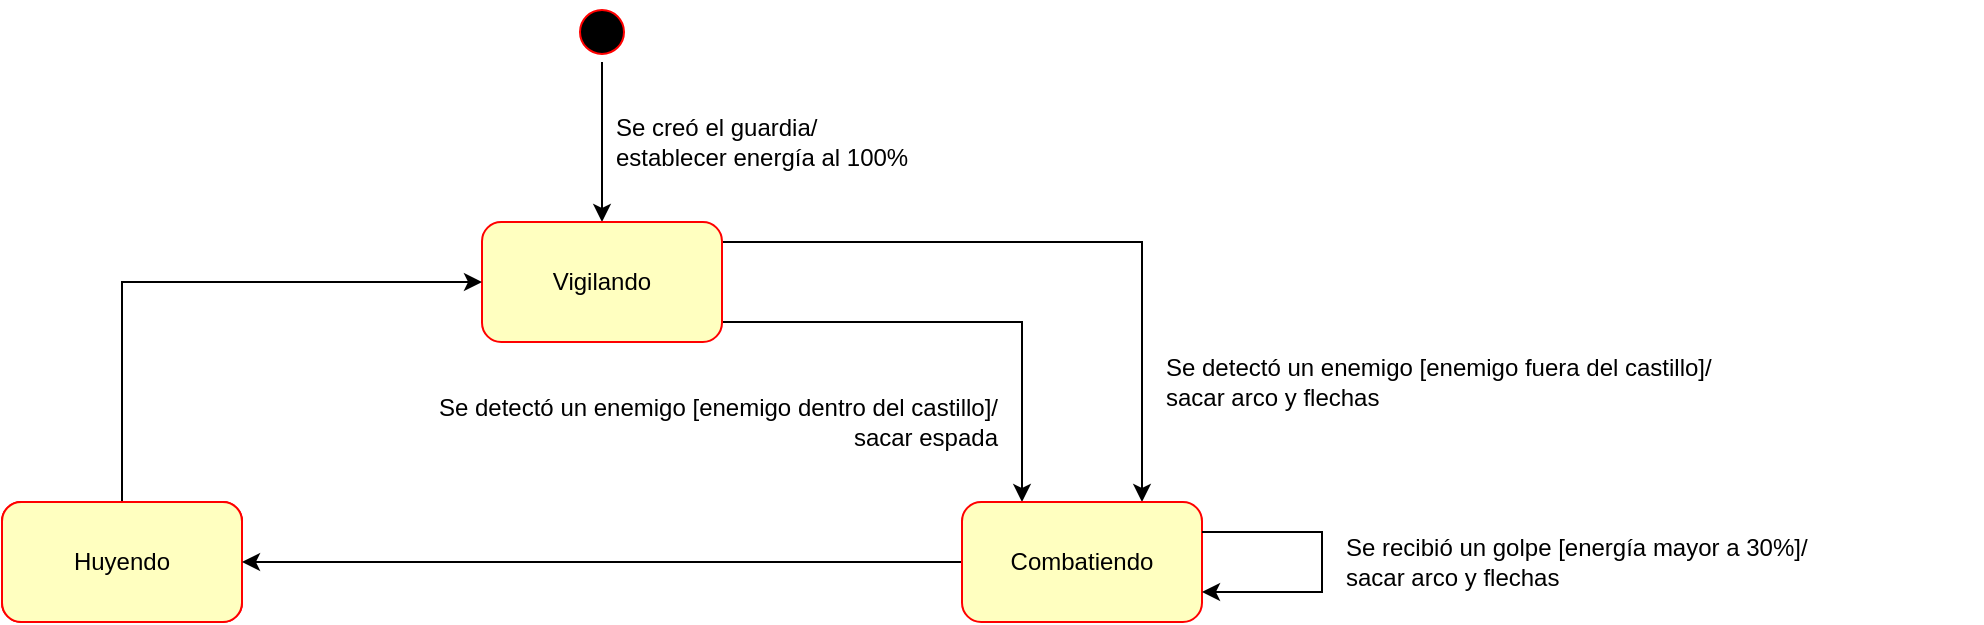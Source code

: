 <mxfile version="13.8.0" type="github">
  <diagram id="YNvZwJrBOYFxlkn6kkAn" name="Page-1">
    <mxGraphModel dx="731" dy="762" grid="1" gridSize="10" guides="1" tooltips="1" connect="1" arrows="1" fold="1" page="1" pageScale="1" pageWidth="850" pageHeight="1100" math="0" shadow="0">
      <root>
        <mxCell id="0" />
        <mxCell id="1" parent="0" />
        <mxCell id="6laZq1fDUzcg9IqnlFVi-5" style="edgeStyle=orthogonalEdgeStyle;rounded=0;orthogonalLoop=1;jettySize=auto;html=1;entryX=0.5;entryY=0;entryDx=0;entryDy=0;" edge="1" parent="1" source="6laZq1fDUzcg9IqnlFVi-1" target="6laZq1fDUzcg9IqnlFVi-3">
          <mxGeometry relative="1" as="geometry" />
        </mxCell>
        <mxCell id="6laZq1fDUzcg9IqnlFVi-1" value="" style="ellipse;html=1;shape=startState;fillColor=#000000;strokeColor=#ff0000;" vertex="1" parent="1">
          <mxGeometry x="385" y="50" width="30" height="30" as="geometry" />
        </mxCell>
        <mxCell id="6laZq1fDUzcg9IqnlFVi-11" style="edgeStyle=orthogonalEdgeStyle;rounded=0;orthogonalLoop=1;jettySize=auto;html=1;entryX=0.75;entryY=0;entryDx=0;entryDy=0;" edge="1" parent="1" source="6laZq1fDUzcg9IqnlFVi-3" target="6laZq1fDUzcg9IqnlFVi-8">
          <mxGeometry relative="1" as="geometry">
            <Array as="points">
              <mxPoint x="670" y="170" />
            </Array>
          </mxGeometry>
        </mxCell>
        <mxCell id="6laZq1fDUzcg9IqnlFVi-12" style="edgeStyle=orthogonalEdgeStyle;rounded=0;orthogonalLoop=1;jettySize=auto;html=1;entryX=0.25;entryY=0;entryDx=0;entryDy=0;" edge="1" parent="1" source="6laZq1fDUzcg9IqnlFVi-3" target="6laZq1fDUzcg9IqnlFVi-8">
          <mxGeometry relative="1" as="geometry">
            <Array as="points">
              <mxPoint x="610" y="210" />
            </Array>
          </mxGeometry>
        </mxCell>
        <mxCell id="6laZq1fDUzcg9IqnlFVi-3" value="Vigilando" style="rounded=1;whiteSpace=wrap;html=1;arcSize=16;fontColor=#000000;fillColor=#ffffc0;strokeColor=#ff0000;" vertex="1" parent="1">
          <mxGeometry x="340" y="160" width="120" height="60" as="geometry" />
        </mxCell>
        <mxCell id="6laZq1fDUzcg9IqnlFVi-6" value="Huyendo" style="rounded=1;whiteSpace=wrap;html=1;arcSize=16;fontColor=#000000;fillColor=#ffffc0;strokeColor=#ff0000;" vertex="1" parent="1">
          <mxGeometry x="100" y="300" width="120" height="60" as="geometry" />
        </mxCell>
        <mxCell id="6laZq1fDUzcg9IqnlFVi-9" style="edgeStyle=orthogonalEdgeStyle;rounded=0;orthogonalLoop=1;jettySize=auto;html=1;entryX=0;entryY=0.5;entryDx=0;entryDy=0;" edge="1" parent="1" source="6laZq1fDUzcg9IqnlFVi-7" target="6laZq1fDUzcg9IqnlFVi-3">
          <mxGeometry relative="1" as="geometry">
            <Array as="points">
              <mxPoint x="160" y="190" />
            </Array>
          </mxGeometry>
        </mxCell>
        <mxCell id="6laZq1fDUzcg9IqnlFVi-7" value="Huyendo" style="rounded=1;whiteSpace=wrap;html=1;arcSize=16;fontColor=#000000;fillColor=#ffffc0;strokeColor=#ff0000;" vertex="1" parent="1">
          <mxGeometry x="100" y="300" width="120" height="60" as="geometry" />
        </mxCell>
        <mxCell id="6laZq1fDUzcg9IqnlFVi-10" style="edgeStyle=orthogonalEdgeStyle;rounded=0;orthogonalLoop=1;jettySize=auto;html=1;entryX=1;entryY=0.5;entryDx=0;entryDy=0;" edge="1" parent="1" source="6laZq1fDUzcg9IqnlFVi-8" target="6laZq1fDUzcg9IqnlFVi-7">
          <mxGeometry relative="1" as="geometry" />
        </mxCell>
        <mxCell id="6laZq1fDUzcg9IqnlFVi-8" value="Combatiendo" style="rounded=1;whiteSpace=wrap;html=1;arcSize=16;fontColor=#000000;fillColor=#ffffc0;strokeColor=#ff0000;" vertex="1" parent="1">
          <mxGeometry x="580" y="300" width="120" height="60" as="geometry" />
        </mxCell>
        <mxCell id="6laZq1fDUzcg9IqnlFVi-13" value="&lt;div&gt;Se creó el guardia/&lt;/div&gt;&lt;div&gt;establecer energía al 100%&lt;br&gt;&lt;/div&gt;" style="text;html=1;strokeColor=none;fillColor=none;align=left;verticalAlign=middle;whiteSpace=wrap;rounded=0;" vertex="1" parent="1">
          <mxGeometry x="405" y="100" width="165" height="40" as="geometry" />
        </mxCell>
        <mxCell id="6laZq1fDUzcg9IqnlFVi-14" value="&lt;div&gt;Se detectó un enemigo [enemigo fuera del castillo]/&lt;/div&gt;&lt;div&gt;sacar arco y flechas&lt;br&gt;&lt;/div&gt;" style="text;html=1;strokeColor=none;fillColor=none;align=left;verticalAlign=middle;whiteSpace=wrap;rounded=0;" vertex="1" parent="1">
          <mxGeometry x="680" y="220" width="320" height="40" as="geometry" />
        </mxCell>
        <mxCell id="6laZq1fDUzcg9IqnlFVi-15" value="&lt;div align=&quot;right&quot;&gt;Se detectó un enemigo [enemigo dentro del castillo]/&lt;/div&gt;&lt;div align=&quot;right&quot;&gt;sacar espada&lt;br&gt;&lt;/div&gt;" style="text;html=1;strokeColor=none;fillColor=none;align=right;verticalAlign=middle;whiteSpace=wrap;rounded=0;" vertex="1" parent="1">
          <mxGeometry x="280" y="240" width="320" height="40" as="geometry" />
        </mxCell>
        <mxCell id="6laZq1fDUzcg9IqnlFVi-16" style="edgeStyle=orthogonalEdgeStyle;rounded=0;orthogonalLoop=1;jettySize=auto;html=1;entryX=1;entryY=0.75;entryDx=0;entryDy=0;exitX=1;exitY=0.25;exitDx=0;exitDy=0;" edge="1" parent="1" source="6laZq1fDUzcg9IqnlFVi-8" target="6laZq1fDUzcg9IqnlFVi-8">
          <mxGeometry relative="1" as="geometry">
            <Array as="points">
              <mxPoint x="760" y="315" />
              <mxPoint x="760" y="345" />
            </Array>
          </mxGeometry>
        </mxCell>
        <mxCell id="6laZq1fDUzcg9IqnlFVi-17" value="&lt;div&gt;Se recibió un golpe [energía mayor a 30%]/&lt;/div&gt;&lt;div&gt;sacar arco y flechas&lt;br&gt;&lt;/div&gt;" style="text;html=1;strokeColor=none;fillColor=none;align=left;verticalAlign=middle;whiteSpace=wrap;rounded=0;" vertex="1" parent="1">
          <mxGeometry x="770" y="310" width="320" height="40" as="geometry" />
        </mxCell>
      </root>
    </mxGraphModel>
  </diagram>
</mxfile>
